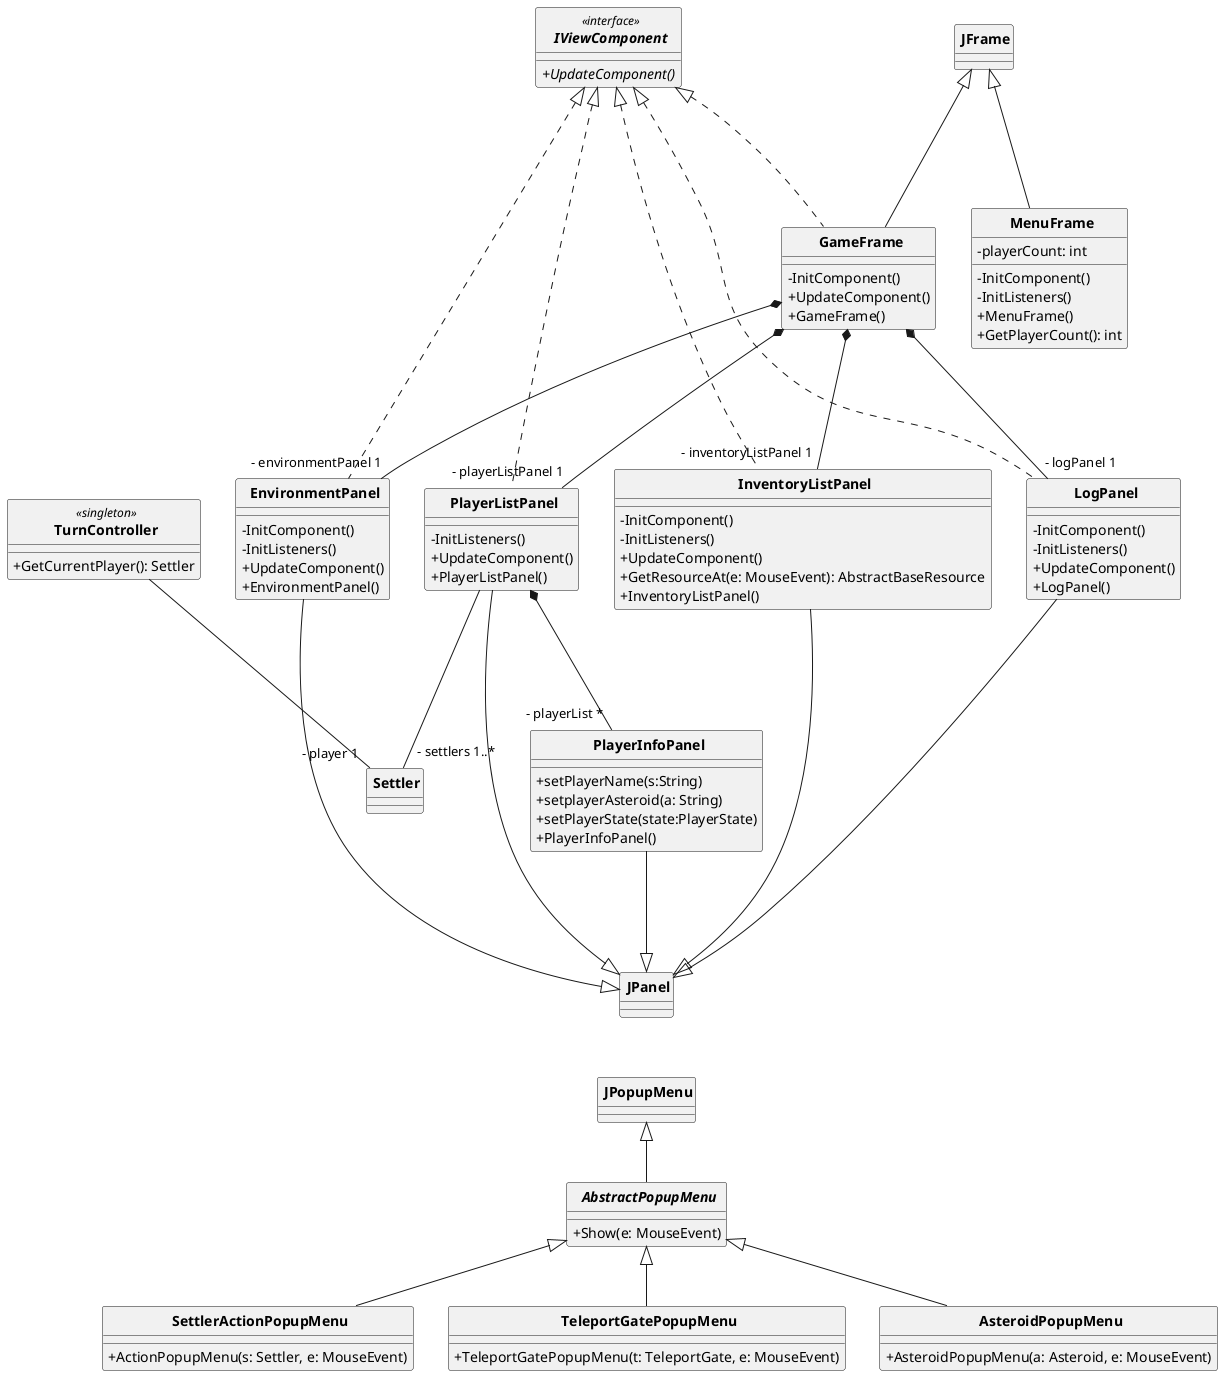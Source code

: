 @startuml classdiagram

skinparam ClassAttributeIconSize 0
skinparam CircledCharacterRadius 0
skinparam CircledCharacterFontSize 0
skinparam ClassFontStyle bold

class JFrame {}
class JPanel {}
class JPopupMenu {}

' package: viewcomponents
interface IViewComponent << interface >> {
  {abstract} + UpdateComponent()
}

together {
  class MenuFrame {
    - playerCount: int
    - InitComponent()
    - InitListeners()
    + MenuFrame()
    + GetPlayerCount(): int
  }

  class GameFrame {
    - InitComponent()
    + UpdateComponent()
    + GameFrame()
  }
}

class PlayerInfoPanel{
  + setPlayerName(s:String)
  + setplayerAsteroid(a: String)
  + setPlayerState(state:PlayerState)
  + PlayerInfoPanel()
}

together {
  class EnvironmentPanel {
    - InitComponent()
    - InitListeners()
    + UpdateComponent()
    + EnvironmentPanel()
  }

  class InventoryListPanel {
    - InitComponent()
    - InitListeners()
    + UpdateComponent()
    + GetResourceAt(e: MouseEvent): AbstractBaseResource
    + InventoryListPanel()
  }

  class PlayerListPanel {
    - InitListeners()
    + UpdateComponent()
    + PlayerListPanel()
  }

  class LogPanel {
    - InitComponent()
    - InitListeners()
    + UpdateComponent()
    + LogPanel()
  }
}

abstract class AbstractPopupMenu {
  + Show(e: MouseEvent)
}

together {
  class AsteroidPopupMenu {
    + AsteroidPopupMenu(a: Asteroid, e: MouseEvent)
  }

  class TeleportGatePopupMenu {
    + TeleportGatePopupMenu(t: TeleportGate, e: MouseEvent)
  }

  class SettlerActionPopupMenu {
    + ActionPopupMenu(s: Settler, e: MouseEvent)
  }
}

class TurnController << singleton >> {
  + GetCurrentPlayer(): Settler
}

' Interface realizations
GameFrame .up..|> IViewComponent
EnvironmentPanel .up..|> IViewComponent
InventoryListPanel .up..|> IViewComponent
PlayerListPanel .up..|> IViewComponent
LogPanel .up..|> IViewComponent

' Inheritance
GameFrame -up--|> JFrame
MenuFrame -up--|> JFrame

EnvironmentPanel -down--|> JPanel
InventoryListPanel -down--|> JPanel
PlayerListPanel -down--|> JPanel
PlayerInfoPanel -down--|> JPanel
LogPanel -down--|> JPanel

AbstractPopupMenu -up-|> JPopupMenu
AsteroidPopupMenu -up-|> AbstractPopupMenu
TeleportGatePopupMenu -up-|> AbstractPopupMenu
SettlerActionPopupMenu -up-|> AbstractPopupMenu

' This is for better display
JPopupMenu -[hidden]up-> JPanel

' Associations
GameFrame *--- "- environmentPanel 1" EnvironmentPanel
GameFrame *--- "- inventoryListPanel 1" InventoryListPanel
GameFrame *--- "- playerListPanel 1" PlayerListPanel
GameFrame *--- "- logPanel 1" LogPanel
PlayerListPanel *--- "- playerList *" PlayerInfoPanel

PlayerListPanel --- "- settlers 1..*" Settler
TurnController --- "- player 1" Settler

@enduml
